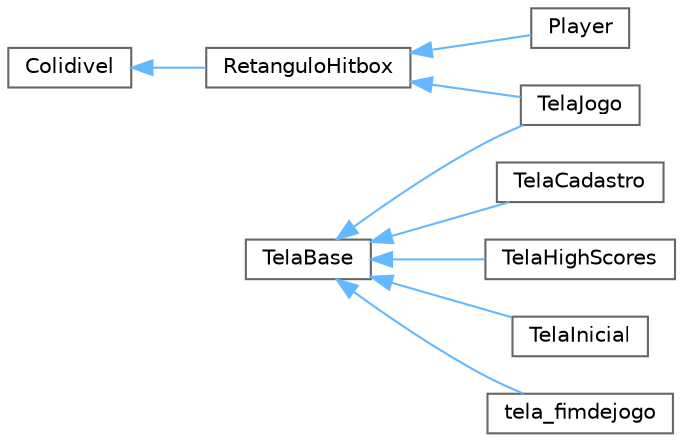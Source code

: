 digraph "Gráfico de Hierarquia de Classes"
{
 // LATEX_PDF_SIZE
  bgcolor="transparent";
  edge [fontname=Helvetica,fontsize=10,labelfontname=Helvetica,labelfontsize=10];
  node [fontname=Helvetica,fontsize=10,shape=box,height=0.2,width=0.4];
  rankdir="LR";
  Node0 [id="Node000000",label="Colidivel",height=0.2,width=0.4,color="grey40", fillcolor="white", style="filled",URL="$classColidivel.html",tooltip=" "];
  Node0 -> Node1 [id="edge1_Node000000_Node000001",dir="back",color="steelblue1",style="solid",tooltip=" "];
  Node1 [id="Node000001",label="RetanguloHitbox",height=0.2,width=0.4,color="grey40", fillcolor="white", style="filled",URL="$classRetanguloHitbox.html",tooltip=" "];
  Node1 -> Node2 [id="edge2_Node000001_Node000002",dir="back",color="steelblue1",style="solid",tooltip=" "];
  Node2 [id="Node000002",label="Player",height=0.2,width=0.4,color="grey40", fillcolor="white", style="filled",URL="$classPlayer.html",tooltip=" "];
  Node1 -> Node3 [id="edge3_Node000001_Node000003",dir="back",color="steelblue1",style="solid",tooltip=" "];
  Node3 [id="Node000003",label="TelaJogo",height=0.2,width=0.4,color="grey40", fillcolor="white", style="filled",URL="$classTelaJogo.html",tooltip=" "];
  Node4 [id="Node000004",label="TelaBase",height=0.2,width=0.4,color="grey40", fillcolor="white", style="filled",URL="$classTelaBase.html",tooltip=" "];
  Node4 -> Node5 [id="edge4_Node000004_Node000005",dir="back",color="steelblue1",style="solid",tooltip=" "];
  Node5 [id="Node000005",label="TelaCadastro",height=0.2,width=0.4,color="grey40", fillcolor="white", style="filled",URL="$classTelaCadastro.html",tooltip=" "];
  Node4 -> Node6 [id="edge5_Node000004_Node000006",dir="back",color="steelblue1",style="solid",tooltip=" "];
  Node6 [id="Node000006",label="TelaHighScores",height=0.2,width=0.4,color="grey40", fillcolor="white", style="filled",URL="$classTelaHighScores.html",tooltip=" "];
  Node4 -> Node7 [id="edge6_Node000004_Node000007",dir="back",color="steelblue1",style="solid",tooltip=" "];
  Node7 [id="Node000007",label="TelaInicial",height=0.2,width=0.4,color="grey40", fillcolor="white", style="filled",URL="$classTelaInicial.html",tooltip=" "];
  Node4 -> Node3 [id="edge7_Node000004_Node000003",dir="back",color="steelblue1",style="solid",tooltip=" "];
  Node4 -> Node8 [id="edge8_Node000004_Node000008",dir="back",color="steelblue1",style="solid",tooltip=" "];
  Node8 [id="Node000008",label="tela_fimdejogo",height=0.2,width=0.4,color="grey40", fillcolor="white", style="filled",URL="$classtela__fimdejogo.html",tooltip=" "];
}
